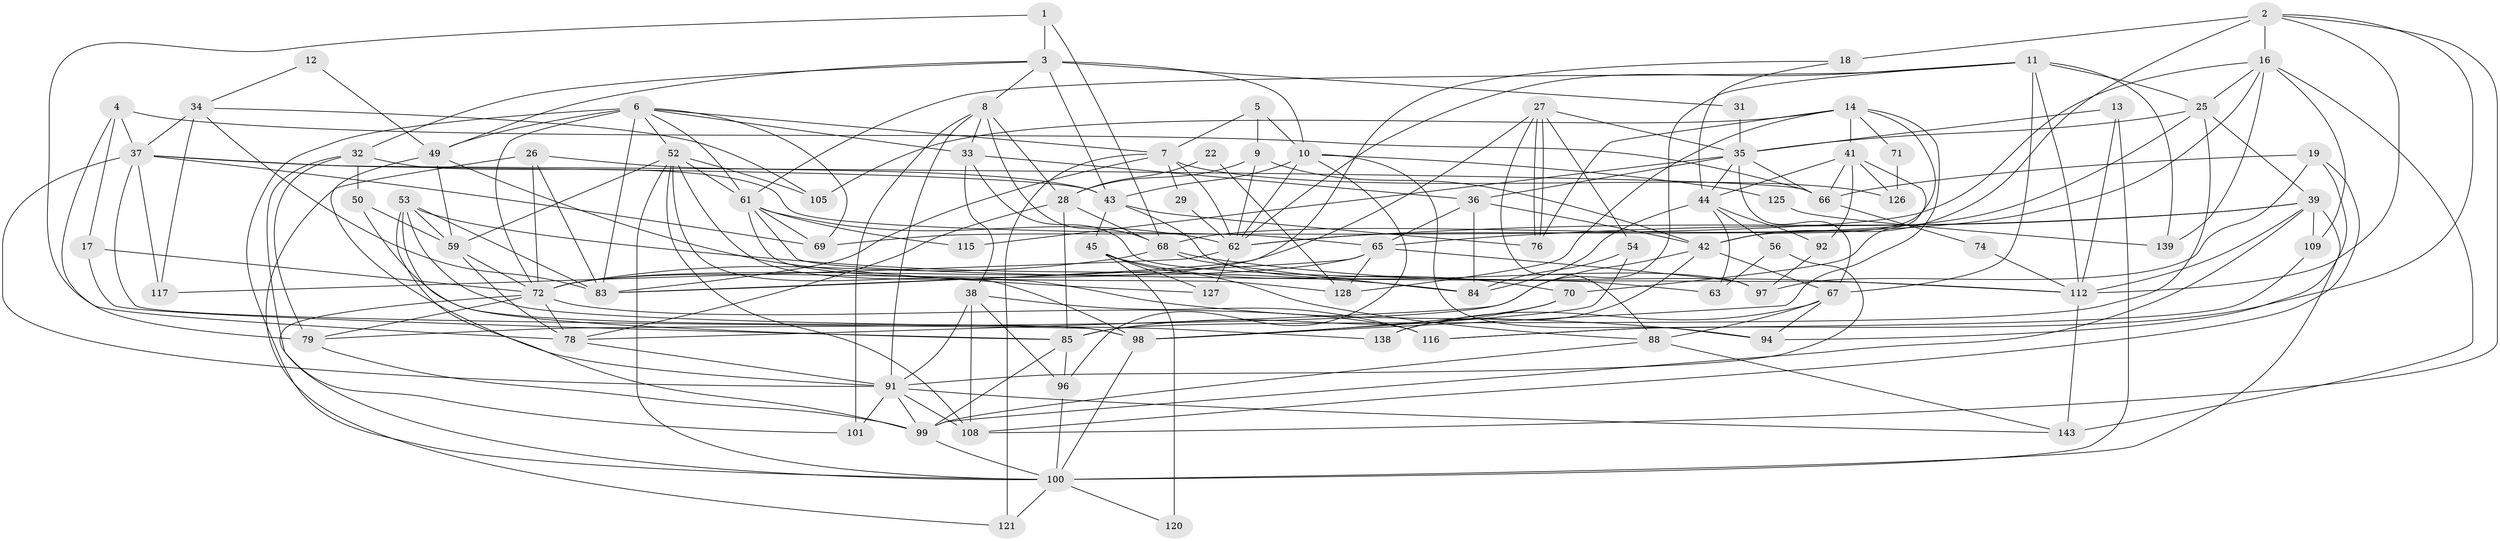 // original degree distribution, {3: 0.3006993006993007, 4: 0.26573426573426573, 2: 0.1048951048951049, 7: 0.03496503496503497, 5: 0.1958041958041958, 6: 0.09090909090909091, 8: 0.006993006993006993}
// Generated by graph-tools (version 1.1) at 2025/11/02/27/25 16:11:24]
// undirected, 89 vertices, 226 edges
graph export_dot {
graph [start="1"]
  node [color=gray90,style=filled];
  1;
  2 [super="+15"];
  3 [super="+24"];
  4 [super="+110"];
  5 [super="+113"];
  6 [super="+21"];
  7 [super="+20"];
  8 [super="+58"];
  9;
  10 [super="+23"];
  11 [super="+95"];
  12;
  13 [super="+106"];
  14 [super="+55"];
  16 [super="+40"];
  17;
  18 [super="+137"];
  19;
  22;
  25 [super="+30"];
  26;
  27 [super="+122"];
  28 [super="+90"];
  29;
  31;
  32 [super="+75"];
  33 [super="+142"];
  34 [super="+46"];
  35 [super="+51"];
  36 [super="+48"];
  37 [super="+77"];
  38 [super="+47"];
  39 [super="+93"];
  41 [super="+114"];
  42 [super="+133"];
  43 [super="+57"];
  44 [super="+136"];
  45 [super="+80"];
  49 [super="+134"];
  50;
  52 [super="+129"];
  53 [super="+118"];
  54 [super="+64"];
  56;
  59 [super="+60"];
  61 [super="+87"];
  62 [super="+124"];
  63;
  65 [super="+81"];
  66 [super="+82"];
  67 [super="+86"];
  68 [super="+73"];
  69;
  70;
  71;
  72 [super="+89"];
  74;
  76;
  78 [super="+140"];
  79 [super="+104"];
  83 [super="+130"];
  84 [super="+131"];
  85 [super="+103"];
  88;
  91 [super="+107"];
  92;
  94;
  96;
  97 [super="+111"];
  98 [super="+132"];
  99 [super="+123"];
  100 [super="+102"];
  101;
  105;
  108 [super="+135"];
  109;
  112 [super="+119"];
  115;
  116;
  117;
  120 [super="+141"];
  121;
  125;
  126;
  127;
  128;
  138;
  139;
  143;
  1 -- 3;
  1 -- 78;
  1 -- 68;
  2 -- 116;
  2 -- 108;
  2 -- 112;
  2 -- 16;
  2 -- 18 [weight=2];
  2 -- 42;
  3 -- 49;
  3 -- 31;
  3 -- 32;
  3 -- 10;
  3 -- 43;
  3 -- 8;
  4 -- 17;
  4 -- 66;
  4 -- 37;
  4 -- 79;
  5 -- 10;
  5 -- 9;
  5 -- 7;
  6 -- 7;
  6 -- 49 [weight=2];
  6 -- 69;
  6 -- 83;
  6 -- 33;
  6 -- 61;
  6 -- 72;
  6 -- 100;
  6 -- 52;
  7 -- 121;
  7 -- 62;
  7 -- 29;
  7 -- 126;
  7 -- 83;
  8 -- 33;
  8 -- 101;
  8 -- 91;
  8 -- 28;
  8 -- 68;
  9 -- 42;
  9 -- 62;
  9 -- 28;
  10 -- 94;
  10 -- 96;
  10 -- 43;
  10 -- 125;
  10 -- 62;
  11 -- 67;
  11 -- 112;
  11 -- 139;
  11 -- 61;
  11 -- 25;
  11 -- 62;
  11 -- 78;
  12 -- 49;
  12 -- 34;
  13 -- 100;
  13 -- 112;
  13 -- 35;
  14 -- 76;
  14 -- 105;
  14 -- 128;
  14 -- 98;
  14 -- 41;
  14 -- 42;
  14 -- 71;
  16 -- 109;
  16 -- 143;
  16 -- 139;
  16 -- 25;
  16 -- 69;
  16 -- 62;
  17 -- 72;
  17 -- 85;
  18 -- 83;
  18 -- 44;
  19 -- 94;
  19 -- 108;
  19 -- 66;
  19 -- 97;
  22 -- 128;
  22 -- 28;
  25 -- 35;
  25 -- 39;
  25 -- 85;
  25 -- 68;
  26 -- 43;
  26 -- 121;
  26 -- 83;
  26 -- 72;
  27 -- 76;
  27 -- 76;
  27 -- 72;
  27 -- 88;
  27 -- 35;
  27 -- 54;
  28 -- 85;
  28 -- 78;
  28 -- 68;
  29 -- 62;
  31 -- 35 [weight=2];
  32 -- 50;
  32 -- 101;
  32 -- 65;
  32 -- 79;
  33 -- 36;
  33 -- 38;
  33 -- 63;
  34 -- 37;
  34 -- 105;
  34 -- 83;
  34 -- 117;
  35 -- 44;
  35 -- 66;
  35 -- 115;
  35 -- 36;
  35 -- 67;
  36 -- 65;
  36 -- 42;
  36 -- 84;
  37 -- 69;
  37 -- 66;
  37 -- 117;
  37 -- 98;
  37 -- 91;
  37 -- 43;
  38 -- 91;
  38 -- 116 [weight=2];
  38 -- 96;
  38 -- 108;
  39 -- 112;
  39 -- 99;
  39 -- 65;
  39 -- 109;
  39 -- 62;
  39 -- 100;
  41 -- 92;
  41 -- 66;
  41 -- 126;
  41 -- 70;
  41 -- 44;
  42 -- 138;
  42 -- 67;
  42 -- 79;
  43 -- 45;
  43 -- 97;
  43 -- 76;
  44 -- 56;
  44 -- 92;
  44 -- 84;
  44 -- 63;
  45 -- 70;
  45 -- 120 [weight=2];
  45 -- 88;
  45 -- 127;
  49 -- 91;
  49 -- 59;
  49 -- 127;
  50 -- 59;
  50 -- 98;
  52 -- 105;
  52 -- 108;
  52 -- 94;
  52 -- 100;
  52 -- 59;
  52 -- 98;
  52 -- 61;
  53 -- 59;
  53 -- 83;
  53 -- 84;
  53 -- 85;
  53 -- 138;
  53 -- 99;
  54 -- 84;
  54 -- 98;
  56 -- 91;
  56 -- 63;
  59 -- 78;
  59 -- 72;
  61 -- 128;
  61 -- 112;
  61 -- 115;
  61 -- 69;
  61 -- 62;
  62 -- 127;
  62 -- 117;
  65 -- 128;
  65 -- 97;
  65 -- 72;
  65 -- 83;
  66 -- 74;
  67 -- 138;
  67 -- 94;
  67 -- 88;
  68 -- 72;
  68 -- 84;
  68 -- 112;
  70 -- 98;
  70 -- 85;
  71 -- 126;
  72 -- 79;
  72 -- 116;
  72 -- 100;
  72 -- 78;
  74 -- 112;
  78 -- 91;
  79 -- 99;
  85 -- 99;
  85 -- 96;
  88 -- 99;
  88 -- 143;
  91 -- 101;
  91 -- 143;
  91 -- 108;
  91 -- 99;
  92 -- 97;
  96 -- 100;
  98 -- 100;
  99 -- 100;
  100 -- 120;
  100 -- 121;
  109 -- 116;
  112 -- 143;
  125 -- 139;
}
